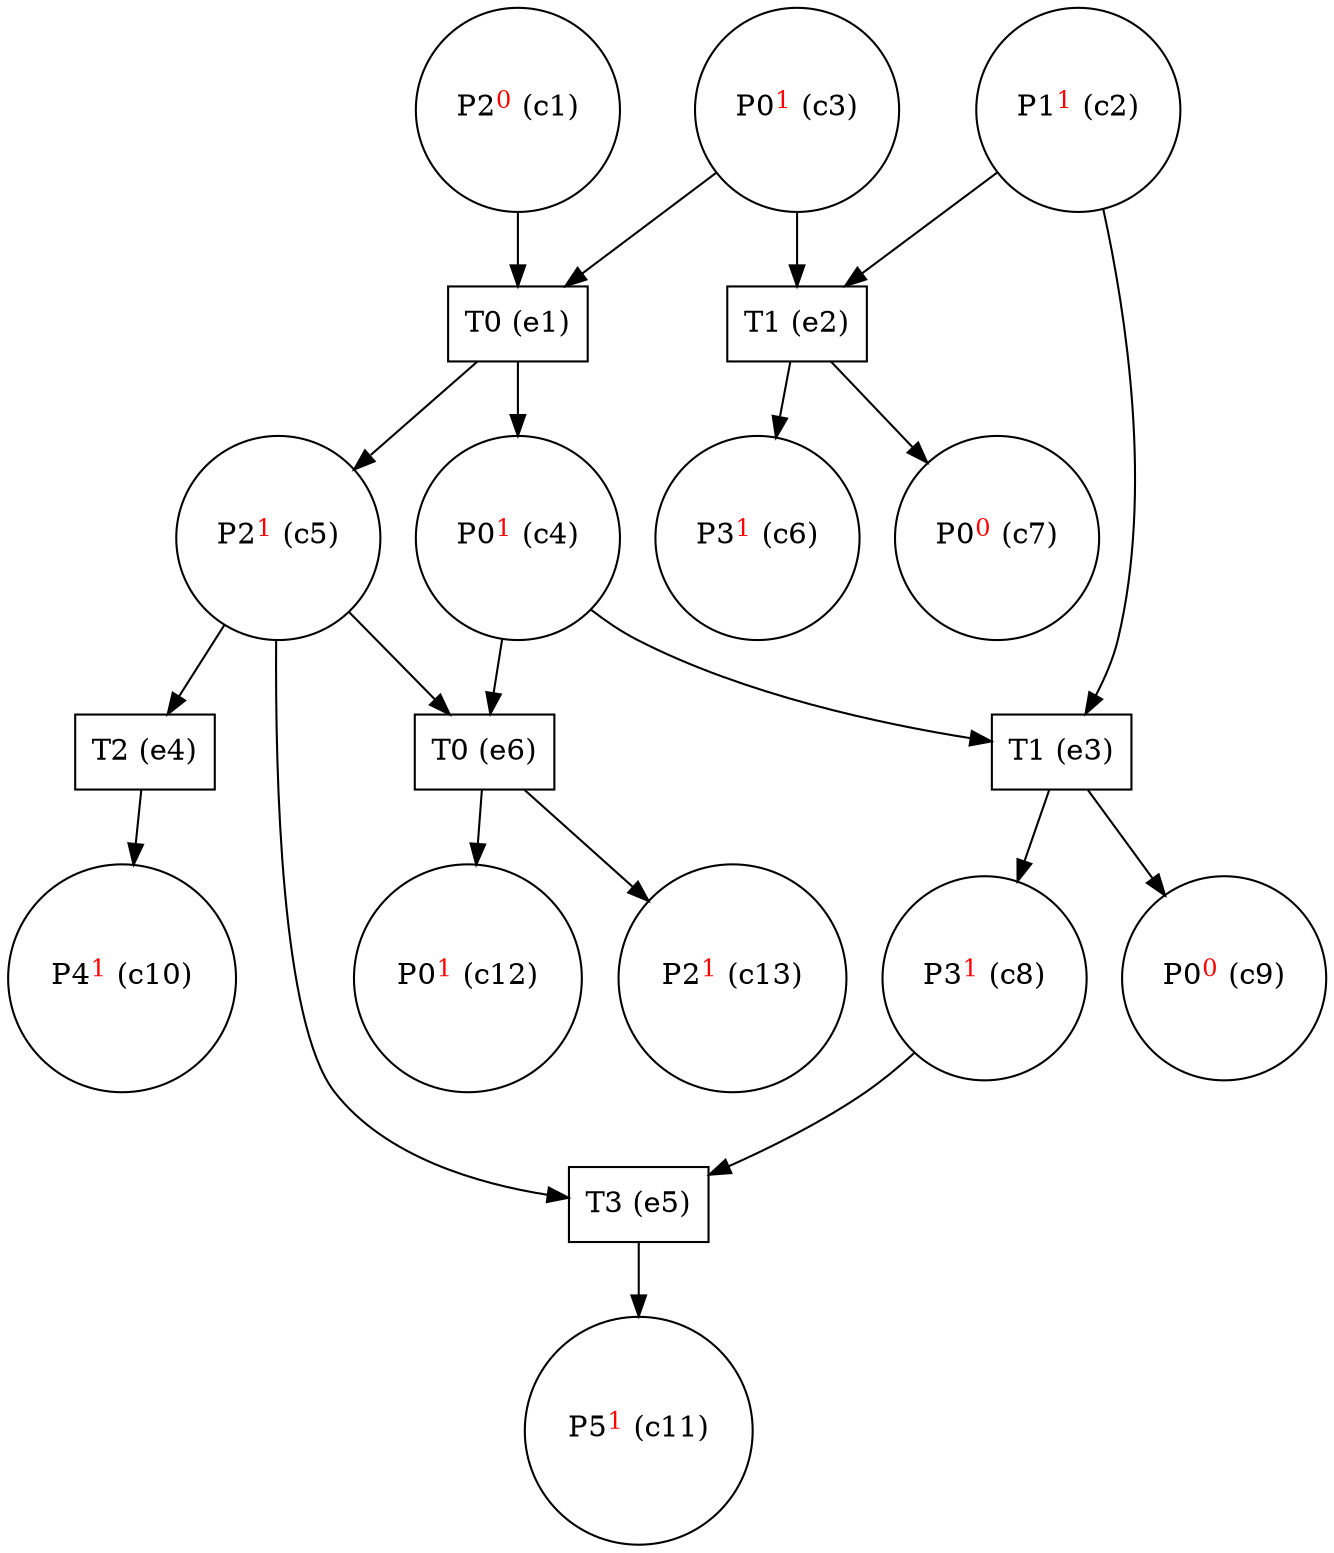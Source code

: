 digraph test {
  c1 -> e1;
  c2 -> e3;
  c2 -> e2;
  c3 -> e2;
  c3 -> e1;
  e1 -> c4;
  c4 -> e3;
  c4 -> e6;
  e1 -> c5;
  c5 -> e5;
  c5 -> e4;
  c5 -> e6;
  e2 -> c6;
  e2 -> c7;
  e3 -> c8;
  c8 -> e5;
  e3 -> c9;
  e4 -> c10;
  e5 -> c11;
  e6 -> c12;
  e6 -> c13;
  c1 [label= <P2<FONT COLOR="red"><SUP>0</SUP></FONT>&nbsp;(c1)> shape=circle];
  c2 [label= <P1<FONT COLOR="red"><SUP>1</SUP></FONT>&nbsp;(c2)> shape=circle];
  c3 [label= <P0<FONT COLOR="red"><SUP>1</SUP></FONT>&nbsp;(c3)> shape=circle];
  c4 [label= <P0<FONT COLOR="red"><SUP>1</SUP></FONT>&nbsp;(c4)> shape=circle];
  c5 [label= <P2<FONT COLOR="red"><SUP>1</SUP></FONT>&nbsp;(c5)> shape=circle];
  c6 [label= <P3<FONT COLOR="red"><SUP>1</SUP></FONT>&nbsp;(c6)> shape=circle];
  c7 [label= <P0<FONT COLOR="red"><SUP>0</SUP></FONT>&nbsp;(c7)> shape=circle];
  c8 [label= <P3<FONT COLOR="red"><SUP>1</SUP></FONT>&nbsp;(c8)> shape=circle];
  c9 [label= <P0<FONT COLOR="red"><SUP>0</SUP></FONT>&nbsp;(c9)> shape=circle];
  c10 [label= <P4<FONT COLOR="red"><SUP>1</SUP></FONT>&nbsp;(c10)> shape=circle];
  c11 [label= <P5<FONT COLOR="red"><SUP>1</SUP></FONT>&nbsp;(c11)> shape=circle];
  c12 [label= <P0<FONT COLOR="red"><SUP>1</SUP></FONT>&nbsp;(c12)> shape=circle];
  c13 [label= <P2<FONT COLOR="red"><SUP>1</SUP></FONT>&nbsp;(c13)> shape=circle];
  e1 [label="T0 (e1)" shape=box];
  e2 [label="T1 (e2)" shape=box];
  e3 [label="T1 (e3)" shape=box];
  e4 [label="T2 (e4)" shape=box];
  e5 [label="T3 (e5)" shape=box];
  e6 [label="T0 (e6)" shape=box];
}
